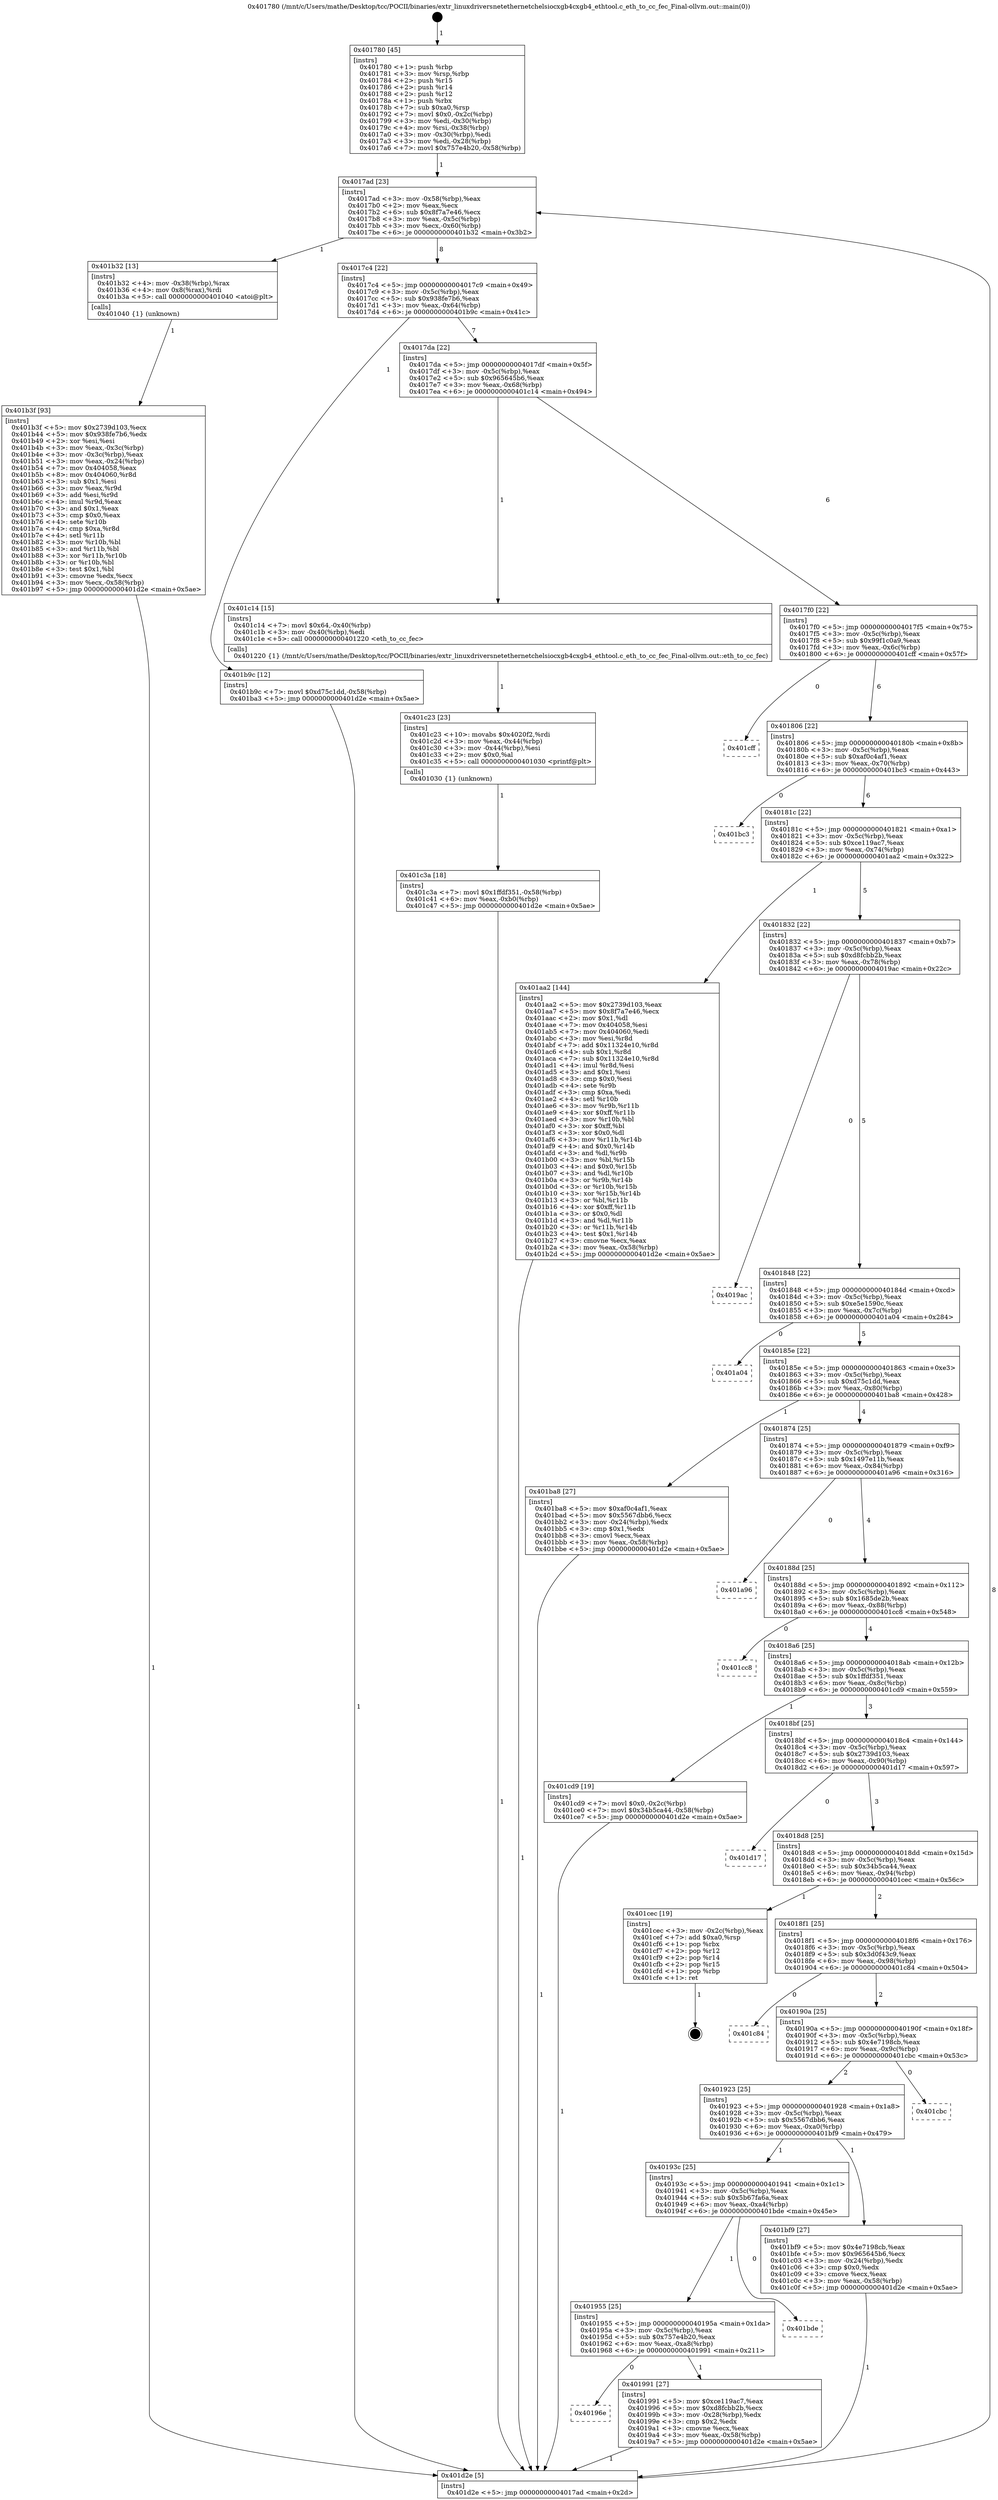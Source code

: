 digraph "0x401780" {
  label = "0x401780 (/mnt/c/Users/mathe/Desktop/tcc/POCII/binaries/extr_linuxdriversnetethernetchelsiocxgb4cxgb4_ethtool.c_eth_to_cc_fec_Final-ollvm.out::main(0))"
  labelloc = "t"
  node[shape=record]

  Entry [label="",width=0.3,height=0.3,shape=circle,fillcolor=black,style=filled]
  "0x4017ad" [label="{
     0x4017ad [23]\l
     | [instrs]\l
     &nbsp;&nbsp;0x4017ad \<+3\>: mov -0x58(%rbp),%eax\l
     &nbsp;&nbsp;0x4017b0 \<+2\>: mov %eax,%ecx\l
     &nbsp;&nbsp;0x4017b2 \<+6\>: sub $0x8f7a7e46,%ecx\l
     &nbsp;&nbsp;0x4017b8 \<+3\>: mov %eax,-0x5c(%rbp)\l
     &nbsp;&nbsp;0x4017bb \<+3\>: mov %ecx,-0x60(%rbp)\l
     &nbsp;&nbsp;0x4017be \<+6\>: je 0000000000401b32 \<main+0x3b2\>\l
  }"]
  "0x401b32" [label="{
     0x401b32 [13]\l
     | [instrs]\l
     &nbsp;&nbsp;0x401b32 \<+4\>: mov -0x38(%rbp),%rax\l
     &nbsp;&nbsp;0x401b36 \<+4\>: mov 0x8(%rax),%rdi\l
     &nbsp;&nbsp;0x401b3a \<+5\>: call 0000000000401040 \<atoi@plt\>\l
     | [calls]\l
     &nbsp;&nbsp;0x401040 \{1\} (unknown)\l
  }"]
  "0x4017c4" [label="{
     0x4017c4 [22]\l
     | [instrs]\l
     &nbsp;&nbsp;0x4017c4 \<+5\>: jmp 00000000004017c9 \<main+0x49\>\l
     &nbsp;&nbsp;0x4017c9 \<+3\>: mov -0x5c(%rbp),%eax\l
     &nbsp;&nbsp;0x4017cc \<+5\>: sub $0x938fe7b6,%eax\l
     &nbsp;&nbsp;0x4017d1 \<+3\>: mov %eax,-0x64(%rbp)\l
     &nbsp;&nbsp;0x4017d4 \<+6\>: je 0000000000401b9c \<main+0x41c\>\l
  }"]
  Exit [label="",width=0.3,height=0.3,shape=circle,fillcolor=black,style=filled,peripheries=2]
  "0x401b9c" [label="{
     0x401b9c [12]\l
     | [instrs]\l
     &nbsp;&nbsp;0x401b9c \<+7\>: movl $0xd75c1dd,-0x58(%rbp)\l
     &nbsp;&nbsp;0x401ba3 \<+5\>: jmp 0000000000401d2e \<main+0x5ae\>\l
  }"]
  "0x4017da" [label="{
     0x4017da [22]\l
     | [instrs]\l
     &nbsp;&nbsp;0x4017da \<+5\>: jmp 00000000004017df \<main+0x5f\>\l
     &nbsp;&nbsp;0x4017df \<+3\>: mov -0x5c(%rbp),%eax\l
     &nbsp;&nbsp;0x4017e2 \<+5\>: sub $0x965645b6,%eax\l
     &nbsp;&nbsp;0x4017e7 \<+3\>: mov %eax,-0x68(%rbp)\l
     &nbsp;&nbsp;0x4017ea \<+6\>: je 0000000000401c14 \<main+0x494\>\l
  }"]
  "0x401c3a" [label="{
     0x401c3a [18]\l
     | [instrs]\l
     &nbsp;&nbsp;0x401c3a \<+7\>: movl $0x1ffdf351,-0x58(%rbp)\l
     &nbsp;&nbsp;0x401c41 \<+6\>: mov %eax,-0xb0(%rbp)\l
     &nbsp;&nbsp;0x401c47 \<+5\>: jmp 0000000000401d2e \<main+0x5ae\>\l
  }"]
  "0x401c14" [label="{
     0x401c14 [15]\l
     | [instrs]\l
     &nbsp;&nbsp;0x401c14 \<+7\>: movl $0x64,-0x40(%rbp)\l
     &nbsp;&nbsp;0x401c1b \<+3\>: mov -0x40(%rbp),%edi\l
     &nbsp;&nbsp;0x401c1e \<+5\>: call 0000000000401220 \<eth_to_cc_fec\>\l
     | [calls]\l
     &nbsp;&nbsp;0x401220 \{1\} (/mnt/c/Users/mathe/Desktop/tcc/POCII/binaries/extr_linuxdriversnetethernetchelsiocxgb4cxgb4_ethtool.c_eth_to_cc_fec_Final-ollvm.out::eth_to_cc_fec)\l
  }"]
  "0x4017f0" [label="{
     0x4017f0 [22]\l
     | [instrs]\l
     &nbsp;&nbsp;0x4017f0 \<+5\>: jmp 00000000004017f5 \<main+0x75\>\l
     &nbsp;&nbsp;0x4017f5 \<+3\>: mov -0x5c(%rbp),%eax\l
     &nbsp;&nbsp;0x4017f8 \<+5\>: sub $0x99f1c0a9,%eax\l
     &nbsp;&nbsp;0x4017fd \<+3\>: mov %eax,-0x6c(%rbp)\l
     &nbsp;&nbsp;0x401800 \<+6\>: je 0000000000401cff \<main+0x57f\>\l
  }"]
  "0x401c23" [label="{
     0x401c23 [23]\l
     | [instrs]\l
     &nbsp;&nbsp;0x401c23 \<+10\>: movabs $0x4020f2,%rdi\l
     &nbsp;&nbsp;0x401c2d \<+3\>: mov %eax,-0x44(%rbp)\l
     &nbsp;&nbsp;0x401c30 \<+3\>: mov -0x44(%rbp),%esi\l
     &nbsp;&nbsp;0x401c33 \<+2\>: mov $0x0,%al\l
     &nbsp;&nbsp;0x401c35 \<+5\>: call 0000000000401030 \<printf@plt\>\l
     | [calls]\l
     &nbsp;&nbsp;0x401030 \{1\} (unknown)\l
  }"]
  "0x401cff" [label="{
     0x401cff\l
  }", style=dashed]
  "0x401806" [label="{
     0x401806 [22]\l
     | [instrs]\l
     &nbsp;&nbsp;0x401806 \<+5\>: jmp 000000000040180b \<main+0x8b\>\l
     &nbsp;&nbsp;0x40180b \<+3\>: mov -0x5c(%rbp),%eax\l
     &nbsp;&nbsp;0x40180e \<+5\>: sub $0xaf0c4af1,%eax\l
     &nbsp;&nbsp;0x401813 \<+3\>: mov %eax,-0x70(%rbp)\l
     &nbsp;&nbsp;0x401816 \<+6\>: je 0000000000401bc3 \<main+0x443\>\l
  }"]
  "0x401b3f" [label="{
     0x401b3f [93]\l
     | [instrs]\l
     &nbsp;&nbsp;0x401b3f \<+5\>: mov $0x2739d103,%ecx\l
     &nbsp;&nbsp;0x401b44 \<+5\>: mov $0x938fe7b6,%edx\l
     &nbsp;&nbsp;0x401b49 \<+2\>: xor %esi,%esi\l
     &nbsp;&nbsp;0x401b4b \<+3\>: mov %eax,-0x3c(%rbp)\l
     &nbsp;&nbsp;0x401b4e \<+3\>: mov -0x3c(%rbp),%eax\l
     &nbsp;&nbsp;0x401b51 \<+3\>: mov %eax,-0x24(%rbp)\l
     &nbsp;&nbsp;0x401b54 \<+7\>: mov 0x404058,%eax\l
     &nbsp;&nbsp;0x401b5b \<+8\>: mov 0x404060,%r8d\l
     &nbsp;&nbsp;0x401b63 \<+3\>: sub $0x1,%esi\l
     &nbsp;&nbsp;0x401b66 \<+3\>: mov %eax,%r9d\l
     &nbsp;&nbsp;0x401b69 \<+3\>: add %esi,%r9d\l
     &nbsp;&nbsp;0x401b6c \<+4\>: imul %r9d,%eax\l
     &nbsp;&nbsp;0x401b70 \<+3\>: and $0x1,%eax\l
     &nbsp;&nbsp;0x401b73 \<+3\>: cmp $0x0,%eax\l
     &nbsp;&nbsp;0x401b76 \<+4\>: sete %r10b\l
     &nbsp;&nbsp;0x401b7a \<+4\>: cmp $0xa,%r8d\l
     &nbsp;&nbsp;0x401b7e \<+4\>: setl %r11b\l
     &nbsp;&nbsp;0x401b82 \<+3\>: mov %r10b,%bl\l
     &nbsp;&nbsp;0x401b85 \<+3\>: and %r11b,%bl\l
     &nbsp;&nbsp;0x401b88 \<+3\>: xor %r11b,%r10b\l
     &nbsp;&nbsp;0x401b8b \<+3\>: or %r10b,%bl\l
     &nbsp;&nbsp;0x401b8e \<+3\>: test $0x1,%bl\l
     &nbsp;&nbsp;0x401b91 \<+3\>: cmovne %edx,%ecx\l
     &nbsp;&nbsp;0x401b94 \<+3\>: mov %ecx,-0x58(%rbp)\l
     &nbsp;&nbsp;0x401b97 \<+5\>: jmp 0000000000401d2e \<main+0x5ae\>\l
  }"]
  "0x401bc3" [label="{
     0x401bc3\l
  }", style=dashed]
  "0x40181c" [label="{
     0x40181c [22]\l
     | [instrs]\l
     &nbsp;&nbsp;0x40181c \<+5\>: jmp 0000000000401821 \<main+0xa1\>\l
     &nbsp;&nbsp;0x401821 \<+3\>: mov -0x5c(%rbp),%eax\l
     &nbsp;&nbsp;0x401824 \<+5\>: sub $0xce119ac7,%eax\l
     &nbsp;&nbsp;0x401829 \<+3\>: mov %eax,-0x74(%rbp)\l
     &nbsp;&nbsp;0x40182c \<+6\>: je 0000000000401aa2 \<main+0x322\>\l
  }"]
  "0x401780" [label="{
     0x401780 [45]\l
     | [instrs]\l
     &nbsp;&nbsp;0x401780 \<+1\>: push %rbp\l
     &nbsp;&nbsp;0x401781 \<+3\>: mov %rsp,%rbp\l
     &nbsp;&nbsp;0x401784 \<+2\>: push %r15\l
     &nbsp;&nbsp;0x401786 \<+2\>: push %r14\l
     &nbsp;&nbsp;0x401788 \<+2\>: push %r12\l
     &nbsp;&nbsp;0x40178a \<+1\>: push %rbx\l
     &nbsp;&nbsp;0x40178b \<+7\>: sub $0xa0,%rsp\l
     &nbsp;&nbsp;0x401792 \<+7\>: movl $0x0,-0x2c(%rbp)\l
     &nbsp;&nbsp;0x401799 \<+3\>: mov %edi,-0x30(%rbp)\l
     &nbsp;&nbsp;0x40179c \<+4\>: mov %rsi,-0x38(%rbp)\l
     &nbsp;&nbsp;0x4017a0 \<+3\>: mov -0x30(%rbp),%edi\l
     &nbsp;&nbsp;0x4017a3 \<+3\>: mov %edi,-0x28(%rbp)\l
     &nbsp;&nbsp;0x4017a6 \<+7\>: movl $0x757e4b20,-0x58(%rbp)\l
  }"]
  "0x401aa2" [label="{
     0x401aa2 [144]\l
     | [instrs]\l
     &nbsp;&nbsp;0x401aa2 \<+5\>: mov $0x2739d103,%eax\l
     &nbsp;&nbsp;0x401aa7 \<+5\>: mov $0x8f7a7e46,%ecx\l
     &nbsp;&nbsp;0x401aac \<+2\>: mov $0x1,%dl\l
     &nbsp;&nbsp;0x401aae \<+7\>: mov 0x404058,%esi\l
     &nbsp;&nbsp;0x401ab5 \<+7\>: mov 0x404060,%edi\l
     &nbsp;&nbsp;0x401abc \<+3\>: mov %esi,%r8d\l
     &nbsp;&nbsp;0x401abf \<+7\>: add $0x11324e10,%r8d\l
     &nbsp;&nbsp;0x401ac6 \<+4\>: sub $0x1,%r8d\l
     &nbsp;&nbsp;0x401aca \<+7\>: sub $0x11324e10,%r8d\l
     &nbsp;&nbsp;0x401ad1 \<+4\>: imul %r8d,%esi\l
     &nbsp;&nbsp;0x401ad5 \<+3\>: and $0x1,%esi\l
     &nbsp;&nbsp;0x401ad8 \<+3\>: cmp $0x0,%esi\l
     &nbsp;&nbsp;0x401adb \<+4\>: sete %r9b\l
     &nbsp;&nbsp;0x401adf \<+3\>: cmp $0xa,%edi\l
     &nbsp;&nbsp;0x401ae2 \<+4\>: setl %r10b\l
     &nbsp;&nbsp;0x401ae6 \<+3\>: mov %r9b,%r11b\l
     &nbsp;&nbsp;0x401ae9 \<+4\>: xor $0xff,%r11b\l
     &nbsp;&nbsp;0x401aed \<+3\>: mov %r10b,%bl\l
     &nbsp;&nbsp;0x401af0 \<+3\>: xor $0xff,%bl\l
     &nbsp;&nbsp;0x401af3 \<+3\>: xor $0x0,%dl\l
     &nbsp;&nbsp;0x401af6 \<+3\>: mov %r11b,%r14b\l
     &nbsp;&nbsp;0x401af9 \<+4\>: and $0x0,%r14b\l
     &nbsp;&nbsp;0x401afd \<+3\>: and %dl,%r9b\l
     &nbsp;&nbsp;0x401b00 \<+3\>: mov %bl,%r15b\l
     &nbsp;&nbsp;0x401b03 \<+4\>: and $0x0,%r15b\l
     &nbsp;&nbsp;0x401b07 \<+3\>: and %dl,%r10b\l
     &nbsp;&nbsp;0x401b0a \<+3\>: or %r9b,%r14b\l
     &nbsp;&nbsp;0x401b0d \<+3\>: or %r10b,%r15b\l
     &nbsp;&nbsp;0x401b10 \<+3\>: xor %r15b,%r14b\l
     &nbsp;&nbsp;0x401b13 \<+3\>: or %bl,%r11b\l
     &nbsp;&nbsp;0x401b16 \<+4\>: xor $0xff,%r11b\l
     &nbsp;&nbsp;0x401b1a \<+3\>: or $0x0,%dl\l
     &nbsp;&nbsp;0x401b1d \<+3\>: and %dl,%r11b\l
     &nbsp;&nbsp;0x401b20 \<+3\>: or %r11b,%r14b\l
     &nbsp;&nbsp;0x401b23 \<+4\>: test $0x1,%r14b\l
     &nbsp;&nbsp;0x401b27 \<+3\>: cmovne %ecx,%eax\l
     &nbsp;&nbsp;0x401b2a \<+3\>: mov %eax,-0x58(%rbp)\l
     &nbsp;&nbsp;0x401b2d \<+5\>: jmp 0000000000401d2e \<main+0x5ae\>\l
  }"]
  "0x401832" [label="{
     0x401832 [22]\l
     | [instrs]\l
     &nbsp;&nbsp;0x401832 \<+5\>: jmp 0000000000401837 \<main+0xb7\>\l
     &nbsp;&nbsp;0x401837 \<+3\>: mov -0x5c(%rbp),%eax\l
     &nbsp;&nbsp;0x40183a \<+5\>: sub $0xd8fcbb2b,%eax\l
     &nbsp;&nbsp;0x40183f \<+3\>: mov %eax,-0x78(%rbp)\l
     &nbsp;&nbsp;0x401842 \<+6\>: je 00000000004019ac \<main+0x22c\>\l
  }"]
  "0x401d2e" [label="{
     0x401d2e [5]\l
     | [instrs]\l
     &nbsp;&nbsp;0x401d2e \<+5\>: jmp 00000000004017ad \<main+0x2d\>\l
  }"]
  "0x4019ac" [label="{
     0x4019ac\l
  }", style=dashed]
  "0x401848" [label="{
     0x401848 [22]\l
     | [instrs]\l
     &nbsp;&nbsp;0x401848 \<+5\>: jmp 000000000040184d \<main+0xcd\>\l
     &nbsp;&nbsp;0x40184d \<+3\>: mov -0x5c(%rbp),%eax\l
     &nbsp;&nbsp;0x401850 \<+5\>: sub $0xe5e1590c,%eax\l
     &nbsp;&nbsp;0x401855 \<+3\>: mov %eax,-0x7c(%rbp)\l
     &nbsp;&nbsp;0x401858 \<+6\>: je 0000000000401a04 \<main+0x284\>\l
  }"]
  "0x40196e" [label="{
     0x40196e\l
  }", style=dashed]
  "0x401a04" [label="{
     0x401a04\l
  }", style=dashed]
  "0x40185e" [label="{
     0x40185e [22]\l
     | [instrs]\l
     &nbsp;&nbsp;0x40185e \<+5\>: jmp 0000000000401863 \<main+0xe3\>\l
     &nbsp;&nbsp;0x401863 \<+3\>: mov -0x5c(%rbp),%eax\l
     &nbsp;&nbsp;0x401866 \<+5\>: sub $0xd75c1dd,%eax\l
     &nbsp;&nbsp;0x40186b \<+3\>: mov %eax,-0x80(%rbp)\l
     &nbsp;&nbsp;0x40186e \<+6\>: je 0000000000401ba8 \<main+0x428\>\l
  }"]
  "0x401991" [label="{
     0x401991 [27]\l
     | [instrs]\l
     &nbsp;&nbsp;0x401991 \<+5\>: mov $0xce119ac7,%eax\l
     &nbsp;&nbsp;0x401996 \<+5\>: mov $0xd8fcbb2b,%ecx\l
     &nbsp;&nbsp;0x40199b \<+3\>: mov -0x28(%rbp),%edx\l
     &nbsp;&nbsp;0x40199e \<+3\>: cmp $0x2,%edx\l
     &nbsp;&nbsp;0x4019a1 \<+3\>: cmovne %ecx,%eax\l
     &nbsp;&nbsp;0x4019a4 \<+3\>: mov %eax,-0x58(%rbp)\l
     &nbsp;&nbsp;0x4019a7 \<+5\>: jmp 0000000000401d2e \<main+0x5ae\>\l
  }"]
  "0x401ba8" [label="{
     0x401ba8 [27]\l
     | [instrs]\l
     &nbsp;&nbsp;0x401ba8 \<+5\>: mov $0xaf0c4af1,%eax\l
     &nbsp;&nbsp;0x401bad \<+5\>: mov $0x5567dbb6,%ecx\l
     &nbsp;&nbsp;0x401bb2 \<+3\>: mov -0x24(%rbp),%edx\l
     &nbsp;&nbsp;0x401bb5 \<+3\>: cmp $0x1,%edx\l
     &nbsp;&nbsp;0x401bb8 \<+3\>: cmovl %ecx,%eax\l
     &nbsp;&nbsp;0x401bbb \<+3\>: mov %eax,-0x58(%rbp)\l
     &nbsp;&nbsp;0x401bbe \<+5\>: jmp 0000000000401d2e \<main+0x5ae\>\l
  }"]
  "0x401874" [label="{
     0x401874 [25]\l
     | [instrs]\l
     &nbsp;&nbsp;0x401874 \<+5\>: jmp 0000000000401879 \<main+0xf9\>\l
     &nbsp;&nbsp;0x401879 \<+3\>: mov -0x5c(%rbp),%eax\l
     &nbsp;&nbsp;0x40187c \<+5\>: sub $0x1497e11b,%eax\l
     &nbsp;&nbsp;0x401881 \<+6\>: mov %eax,-0x84(%rbp)\l
     &nbsp;&nbsp;0x401887 \<+6\>: je 0000000000401a96 \<main+0x316\>\l
  }"]
  "0x401955" [label="{
     0x401955 [25]\l
     | [instrs]\l
     &nbsp;&nbsp;0x401955 \<+5\>: jmp 000000000040195a \<main+0x1da\>\l
     &nbsp;&nbsp;0x40195a \<+3\>: mov -0x5c(%rbp),%eax\l
     &nbsp;&nbsp;0x40195d \<+5\>: sub $0x757e4b20,%eax\l
     &nbsp;&nbsp;0x401962 \<+6\>: mov %eax,-0xa8(%rbp)\l
     &nbsp;&nbsp;0x401968 \<+6\>: je 0000000000401991 \<main+0x211\>\l
  }"]
  "0x401a96" [label="{
     0x401a96\l
  }", style=dashed]
  "0x40188d" [label="{
     0x40188d [25]\l
     | [instrs]\l
     &nbsp;&nbsp;0x40188d \<+5\>: jmp 0000000000401892 \<main+0x112\>\l
     &nbsp;&nbsp;0x401892 \<+3\>: mov -0x5c(%rbp),%eax\l
     &nbsp;&nbsp;0x401895 \<+5\>: sub $0x1685de2b,%eax\l
     &nbsp;&nbsp;0x40189a \<+6\>: mov %eax,-0x88(%rbp)\l
     &nbsp;&nbsp;0x4018a0 \<+6\>: je 0000000000401cc8 \<main+0x548\>\l
  }"]
  "0x401bde" [label="{
     0x401bde\l
  }", style=dashed]
  "0x401cc8" [label="{
     0x401cc8\l
  }", style=dashed]
  "0x4018a6" [label="{
     0x4018a6 [25]\l
     | [instrs]\l
     &nbsp;&nbsp;0x4018a6 \<+5\>: jmp 00000000004018ab \<main+0x12b\>\l
     &nbsp;&nbsp;0x4018ab \<+3\>: mov -0x5c(%rbp),%eax\l
     &nbsp;&nbsp;0x4018ae \<+5\>: sub $0x1ffdf351,%eax\l
     &nbsp;&nbsp;0x4018b3 \<+6\>: mov %eax,-0x8c(%rbp)\l
     &nbsp;&nbsp;0x4018b9 \<+6\>: je 0000000000401cd9 \<main+0x559\>\l
  }"]
  "0x40193c" [label="{
     0x40193c [25]\l
     | [instrs]\l
     &nbsp;&nbsp;0x40193c \<+5\>: jmp 0000000000401941 \<main+0x1c1\>\l
     &nbsp;&nbsp;0x401941 \<+3\>: mov -0x5c(%rbp),%eax\l
     &nbsp;&nbsp;0x401944 \<+5\>: sub $0x5b67fa6a,%eax\l
     &nbsp;&nbsp;0x401949 \<+6\>: mov %eax,-0xa4(%rbp)\l
     &nbsp;&nbsp;0x40194f \<+6\>: je 0000000000401bde \<main+0x45e\>\l
  }"]
  "0x401cd9" [label="{
     0x401cd9 [19]\l
     | [instrs]\l
     &nbsp;&nbsp;0x401cd9 \<+7\>: movl $0x0,-0x2c(%rbp)\l
     &nbsp;&nbsp;0x401ce0 \<+7\>: movl $0x34b5ca44,-0x58(%rbp)\l
     &nbsp;&nbsp;0x401ce7 \<+5\>: jmp 0000000000401d2e \<main+0x5ae\>\l
  }"]
  "0x4018bf" [label="{
     0x4018bf [25]\l
     | [instrs]\l
     &nbsp;&nbsp;0x4018bf \<+5\>: jmp 00000000004018c4 \<main+0x144\>\l
     &nbsp;&nbsp;0x4018c4 \<+3\>: mov -0x5c(%rbp),%eax\l
     &nbsp;&nbsp;0x4018c7 \<+5\>: sub $0x2739d103,%eax\l
     &nbsp;&nbsp;0x4018cc \<+6\>: mov %eax,-0x90(%rbp)\l
     &nbsp;&nbsp;0x4018d2 \<+6\>: je 0000000000401d17 \<main+0x597\>\l
  }"]
  "0x401bf9" [label="{
     0x401bf9 [27]\l
     | [instrs]\l
     &nbsp;&nbsp;0x401bf9 \<+5\>: mov $0x4e7198cb,%eax\l
     &nbsp;&nbsp;0x401bfe \<+5\>: mov $0x965645b6,%ecx\l
     &nbsp;&nbsp;0x401c03 \<+3\>: mov -0x24(%rbp),%edx\l
     &nbsp;&nbsp;0x401c06 \<+3\>: cmp $0x0,%edx\l
     &nbsp;&nbsp;0x401c09 \<+3\>: cmove %ecx,%eax\l
     &nbsp;&nbsp;0x401c0c \<+3\>: mov %eax,-0x58(%rbp)\l
     &nbsp;&nbsp;0x401c0f \<+5\>: jmp 0000000000401d2e \<main+0x5ae\>\l
  }"]
  "0x401d17" [label="{
     0x401d17\l
  }", style=dashed]
  "0x4018d8" [label="{
     0x4018d8 [25]\l
     | [instrs]\l
     &nbsp;&nbsp;0x4018d8 \<+5\>: jmp 00000000004018dd \<main+0x15d\>\l
     &nbsp;&nbsp;0x4018dd \<+3\>: mov -0x5c(%rbp),%eax\l
     &nbsp;&nbsp;0x4018e0 \<+5\>: sub $0x34b5ca44,%eax\l
     &nbsp;&nbsp;0x4018e5 \<+6\>: mov %eax,-0x94(%rbp)\l
     &nbsp;&nbsp;0x4018eb \<+6\>: je 0000000000401cec \<main+0x56c\>\l
  }"]
  "0x401923" [label="{
     0x401923 [25]\l
     | [instrs]\l
     &nbsp;&nbsp;0x401923 \<+5\>: jmp 0000000000401928 \<main+0x1a8\>\l
     &nbsp;&nbsp;0x401928 \<+3\>: mov -0x5c(%rbp),%eax\l
     &nbsp;&nbsp;0x40192b \<+5\>: sub $0x5567dbb6,%eax\l
     &nbsp;&nbsp;0x401930 \<+6\>: mov %eax,-0xa0(%rbp)\l
     &nbsp;&nbsp;0x401936 \<+6\>: je 0000000000401bf9 \<main+0x479\>\l
  }"]
  "0x401cec" [label="{
     0x401cec [19]\l
     | [instrs]\l
     &nbsp;&nbsp;0x401cec \<+3\>: mov -0x2c(%rbp),%eax\l
     &nbsp;&nbsp;0x401cef \<+7\>: add $0xa0,%rsp\l
     &nbsp;&nbsp;0x401cf6 \<+1\>: pop %rbx\l
     &nbsp;&nbsp;0x401cf7 \<+2\>: pop %r12\l
     &nbsp;&nbsp;0x401cf9 \<+2\>: pop %r14\l
     &nbsp;&nbsp;0x401cfb \<+2\>: pop %r15\l
     &nbsp;&nbsp;0x401cfd \<+1\>: pop %rbp\l
     &nbsp;&nbsp;0x401cfe \<+1\>: ret\l
  }"]
  "0x4018f1" [label="{
     0x4018f1 [25]\l
     | [instrs]\l
     &nbsp;&nbsp;0x4018f1 \<+5\>: jmp 00000000004018f6 \<main+0x176\>\l
     &nbsp;&nbsp;0x4018f6 \<+3\>: mov -0x5c(%rbp),%eax\l
     &nbsp;&nbsp;0x4018f9 \<+5\>: sub $0x3d0f43c9,%eax\l
     &nbsp;&nbsp;0x4018fe \<+6\>: mov %eax,-0x98(%rbp)\l
     &nbsp;&nbsp;0x401904 \<+6\>: je 0000000000401c84 \<main+0x504\>\l
  }"]
  "0x401cbc" [label="{
     0x401cbc\l
  }", style=dashed]
  "0x401c84" [label="{
     0x401c84\l
  }", style=dashed]
  "0x40190a" [label="{
     0x40190a [25]\l
     | [instrs]\l
     &nbsp;&nbsp;0x40190a \<+5\>: jmp 000000000040190f \<main+0x18f\>\l
     &nbsp;&nbsp;0x40190f \<+3\>: mov -0x5c(%rbp),%eax\l
     &nbsp;&nbsp;0x401912 \<+5\>: sub $0x4e7198cb,%eax\l
     &nbsp;&nbsp;0x401917 \<+6\>: mov %eax,-0x9c(%rbp)\l
     &nbsp;&nbsp;0x40191d \<+6\>: je 0000000000401cbc \<main+0x53c\>\l
  }"]
  Entry -> "0x401780" [label=" 1"]
  "0x4017ad" -> "0x401b32" [label=" 1"]
  "0x4017ad" -> "0x4017c4" [label=" 8"]
  "0x401cec" -> Exit [label=" 1"]
  "0x4017c4" -> "0x401b9c" [label=" 1"]
  "0x4017c4" -> "0x4017da" [label=" 7"]
  "0x401cd9" -> "0x401d2e" [label=" 1"]
  "0x4017da" -> "0x401c14" [label=" 1"]
  "0x4017da" -> "0x4017f0" [label=" 6"]
  "0x401c3a" -> "0x401d2e" [label=" 1"]
  "0x4017f0" -> "0x401cff" [label=" 0"]
  "0x4017f0" -> "0x401806" [label=" 6"]
  "0x401c23" -> "0x401c3a" [label=" 1"]
  "0x401806" -> "0x401bc3" [label=" 0"]
  "0x401806" -> "0x40181c" [label=" 6"]
  "0x401c14" -> "0x401c23" [label=" 1"]
  "0x40181c" -> "0x401aa2" [label=" 1"]
  "0x40181c" -> "0x401832" [label=" 5"]
  "0x401bf9" -> "0x401d2e" [label=" 1"]
  "0x401832" -> "0x4019ac" [label=" 0"]
  "0x401832" -> "0x401848" [label=" 5"]
  "0x401ba8" -> "0x401d2e" [label=" 1"]
  "0x401848" -> "0x401a04" [label=" 0"]
  "0x401848" -> "0x40185e" [label=" 5"]
  "0x401b9c" -> "0x401d2e" [label=" 1"]
  "0x40185e" -> "0x401ba8" [label=" 1"]
  "0x40185e" -> "0x401874" [label=" 4"]
  "0x401b3f" -> "0x401d2e" [label=" 1"]
  "0x401874" -> "0x401a96" [label=" 0"]
  "0x401874" -> "0x40188d" [label=" 4"]
  "0x401aa2" -> "0x401d2e" [label=" 1"]
  "0x40188d" -> "0x401cc8" [label=" 0"]
  "0x40188d" -> "0x4018a6" [label=" 4"]
  "0x401d2e" -> "0x4017ad" [label=" 8"]
  "0x4018a6" -> "0x401cd9" [label=" 1"]
  "0x4018a6" -> "0x4018bf" [label=" 3"]
  "0x401991" -> "0x401d2e" [label=" 1"]
  "0x4018bf" -> "0x401d17" [label=" 0"]
  "0x4018bf" -> "0x4018d8" [label=" 3"]
  "0x401955" -> "0x40196e" [label=" 0"]
  "0x4018d8" -> "0x401cec" [label=" 1"]
  "0x4018d8" -> "0x4018f1" [label=" 2"]
  "0x401b32" -> "0x401b3f" [label=" 1"]
  "0x4018f1" -> "0x401c84" [label=" 0"]
  "0x4018f1" -> "0x40190a" [label=" 2"]
  "0x40193c" -> "0x401955" [label=" 1"]
  "0x40190a" -> "0x401cbc" [label=" 0"]
  "0x40190a" -> "0x401923" [label=" 2"]
  "0x401955" -> "0x401991" [label=" 1"]
  "0x401923" -> "0x401bf9" [label=" 1"]
  "0x401923" -> "0x40193c" [label=" 1"]
  "0x401780" -> "0x4017ad" [label=" 1"]
  "0x40193c" -> "0x401bde" [label=" 0"]
}
